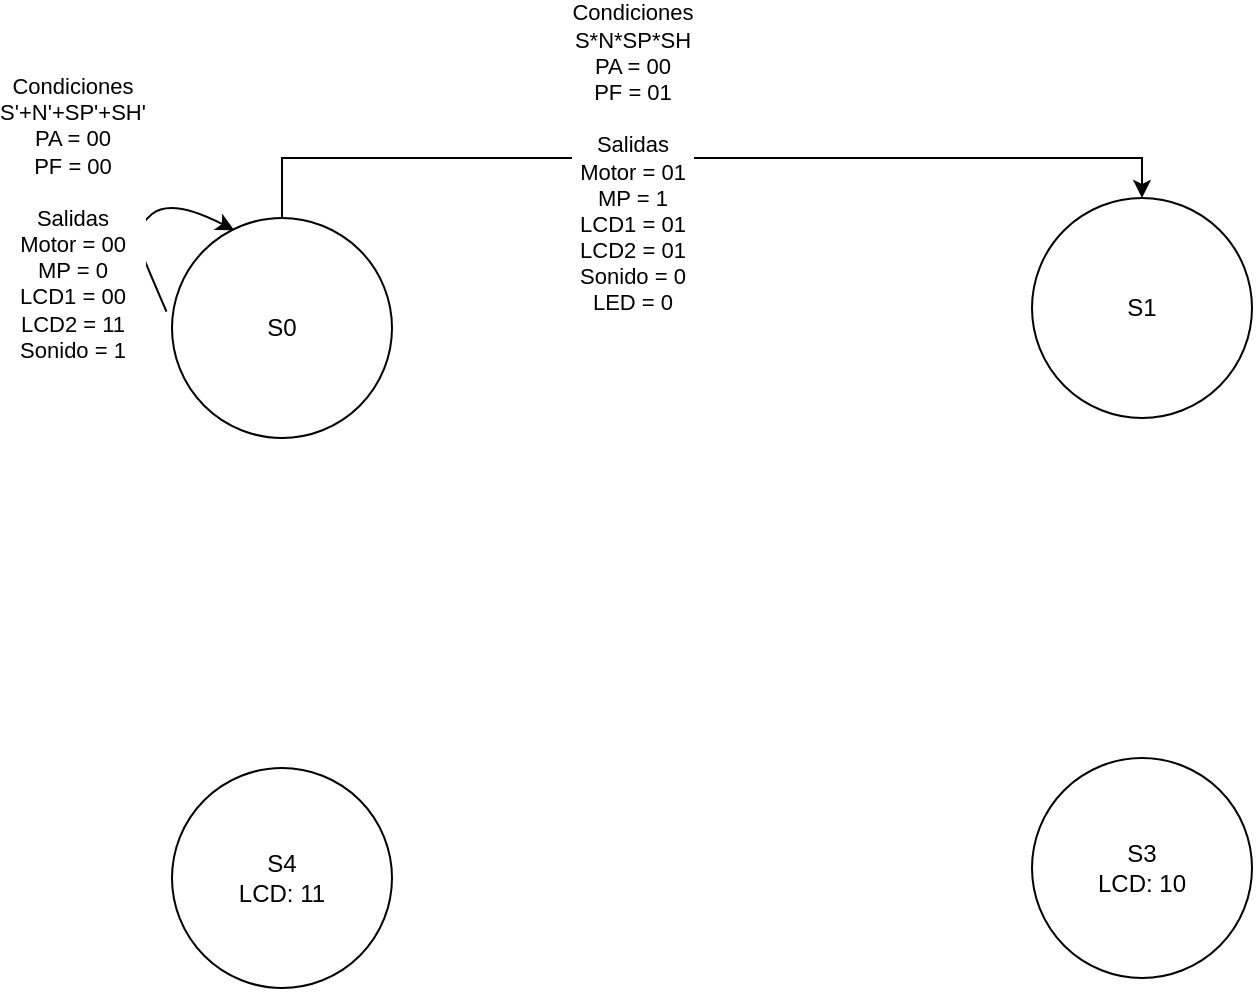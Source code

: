 <mxfile version="13.6.6" type="device"><diagram id="n2YkoLzYqkS31qEB_scU" name="Page-1"><mxGraphModel dx="2393" dy="4680" grid="1" gridSize="10" guides="1" tooltips="1" connect="1" arrows="1" fold="1" page="1" pageScale="1" pageWidth="850" pageHeight="1100" math="0" shadow="0"><root><mxCell id="0"/><mxCell id="1" parent="0"/><mxCell id="tozMHeNJNb0RG2gZKGP2-6" style="edgeStyle=orthogonalEdgeStyle;rounded=0;orthogonalLoop=1;jettySize=auto;html=1;exitX=0.5;exitY=0;exitDx=0;exitDy=0;entryX=0.5;entryY=0;entryDx=0;entryDy=0;" parent="1" source="tozMHeNJNb0RG2gZKGP2-1" target="tozMHeNJNb0RG2gZKGP2-2" edge="1"><mxGeometry relative="1" as="geometry"/></mxCell><mxCell id="tozMHeNJNb0RG2gZKGP2-7" value="Condiciones&lt;br&gt;S*N*SP*SH&lt;br&gt;PA = 00&lt;br&gt;PF = 01&lt;br&gt;&lt;br&gt;Salidas&lt;br&gt;Motor = 01&lt;br&gt;MP = 1&lt;br&gt;LCD1 = 01&lt;br&gt;LCD2 = 01&lt;br&gt;Sonido = 0&lt;br&gt;LED = 0" style="edgeLabel;html=1;align=center;verticalAlign=middle;resizable=0;points=[];" parent="tozMHeNJNb0RG2gZKGP2-6" vertex="1" connectable="0"><mxGeometry x="0.134" relative="1" as="geometry"><mxPoint x="-67" as="offset"/></mxGeometry></mxCell><mxCell id="tozMHeNJNb0RG2gZKGP2-1" value="S0&lt;br&gt;" style="ellipse;whiteSpace=wrap;html=1;aspect=fixed;" parent="1" vertex="1"><mxGeometry x="120" y="-880" width="110" height="110" as="geometry"/></mxCell><mxCell id="tozMHeNJNb0RG2gZKGP2-2" value="S1&lt;br&gt;" style="ellipse;whiteSpace=wrap;html=1;aspect=fixed;" parent="1" vertex="1"><mxGeometry x="550" y="-890" width="110" height="110" as="geometry"/></mxCell><mxCell id="tozMHeNJNb0RG2gZKGP2-3" value="S3&lt;br&gt;LCD: 10" style="ellipse;whiteSpace=wrap;html=1;aspect=fixed;" parent="1" vertex="1"><mxGeometry x="550" y="-610" width="110" height="110" as="geometry"/></mxCell><mxCell id="tozMHeNJNb0RG2gZKGP2-4" value="S4&lt;br&gt;LCD: 11" style="ellipse;whiteSpace=wrap;html=1;aspect=fixed;" parent="1" vertex="1"><mxGeometry x="120" y="-605" width="110" height="110" as="geometry"/></mxCell><mxCell id="YSiKHdxVM_yeI8NsKGdr-1" value="" style="curved=1;endArrow=classic;html=1;entryX=0.283;entryY=0.056;entryDx=0;entryDy=0;entryPerimeter=0;exitX=-0.025;exitY=0.426;exitDx=0;exitDy=0;exitPerimeter=0;" edge="1" parent="1" source="tozMHeNJNb0RG2gZKGP2-1" target="tozMHeNJNb0RG2gZKGP2-1"><mxGeometry width="50" height="50" relative="1" as="geometry"><mxPoint x="110" y="-825" as="sourcePoint"/><mxPoint x="170" y="-890" as="targetPoint"/><Array as="points"><mxPoint x="110" y="-850"/><mxPoint x="100" y="-874"/><mxPoint x="120" y="-890"/></Array></mxGeometry></mxCell><mxCell id="YSiKHdxVM_yeI8NsKGdr-2" value="Condiciones&lt;br&gt;S'+N'+SP'+SH'&lt;br&gt;PA = 00&lt;br&gt;PF = 00&lt;br&gt;&lt;br&gt;Salidas&lt;br&gt;Motor = 00&lt;br&gt;MP = 0&lt;br&gt;LCD1 = 00&lt;br&gt;LCD2 = 11&lt;br&gt;Sonido = 1" style="edgeLabel;html=1;align=center;verticalAlign=middle;resizable=0;points=[];" vertex="1" connectable="0" parent="YSiKHdxVM_yeI8NsKGdr-1"><mxGeometry x="-0.018" y="-3" relative="1" as="geometry"><mxPoint x="-37.4" y="-3.92" as="offset"/></mxGeometry></mxCell></root></mxGraphModel></diagram></mxfile>